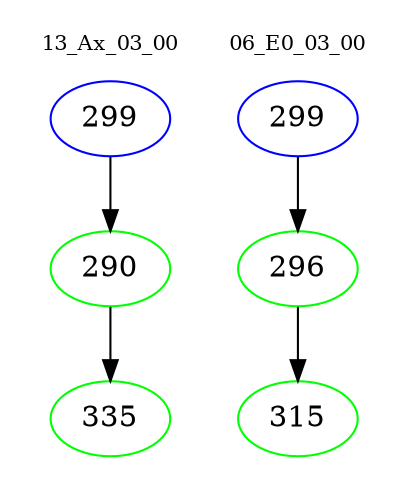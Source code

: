 digraph{
subgraph cluster_0 {
color = white
label = "13_Ax_03_00";
fontsize=10;
T0_299 [label="299", color="blue"]
T0_299 -> T0_290 [color="black"]
T0_290 [label="290", color="green"]
T0_290 -> T0_335 [color="black"]
T0_335 [label="335", color="green"]
}
subgraph cluster_1 {
color = white
label = "06_E0_03_00";
fontsize=10;
T1_299 [label="299", color="blue"]
T1_299 -> T1_296 [color="black"]
T1_296 [label="296", color="green"]
T1_296 -> T1_315 [color="black"]
T1_315 [label="315", color="green"]
}
}
